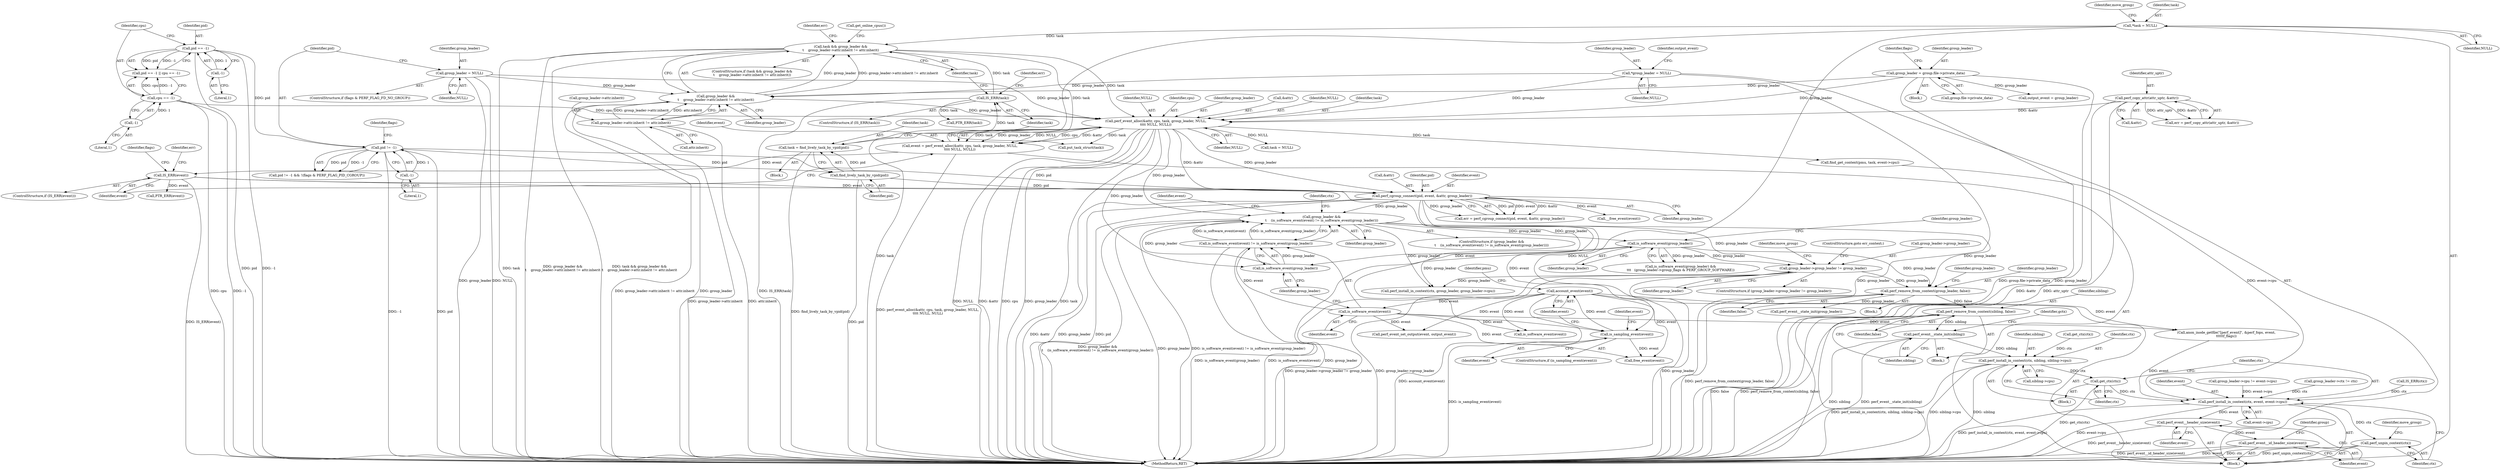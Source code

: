 digraph "0_linux_f63a8daa5812afef4f06c962351687e1ff9ccb2b@API" {
"1000558" [label="(Call,perf_remove_from_context(sibling, false))"];
"1000552" [label="(Call,perf_remove_from_context(group_leader, false))"];
"1000396" [label="(Call,group_leader &&\n\t    (is_software_event(event) != is_software_event(group_leader)))"];
"1000401" [label="(Call,is_software_event(group_leader))"];
"1000333" [label="(Call,perf_event_alloc(&attr, cpu, task, group_leader, NULL,\n\t\t\t\t NULL, NULL))"];
"1000174" [label="(Call,perf_copy_attr(attr_uptr, &attr))"];
"1000226" [label="(Call,cpu == -1)"];
"1000228" [label="(Call,-1)"];
"1000311" [label="(Call,task && group_leader &&\n\t    group_leader->attr.inherit != attr.inherit)"];
"1000302" [label="(Call,IS_ERR(task))"];
"1000297" [label="(Call,task = find_lively_task_by_vpid(pid))"];
"1000299" [label="(Call,find_lively_task_by_vpid(pid))"];
"1000288" [label="(Call,pid != -1)"];
"1000222" [label="(Call,pid == -1)"];
"1000224" [label="(Call,-1)"];
"1000290" [label="(Call,-1)"];
"1000151" [label="(Call,*task = NULL)"];
"1000313" [label="(Call,group_leader &&\n\t    group_leader->attr.inherit != attr.inherit)"];
"1000283" [label="(Call,group_leader = NULL)"];
"1000131" [label="(Call,*group_leader = NULL)"];
"1000265" [label="(Call,group_leader = group.file->private_data)"];
"1000315" [label="(Call,group_leader->attr.inherit != attr.inherit)"];
"1000358" [label="(Call,perf_cgroup_connect(pid, event, &attr, group_leader))"];
"1000343" [label="(Call,IS_ERR(event))"];
"1000331" [label="(Call,event = perf_event_alloc(&attr, cpu, task, group_leader, NULL,\n\t\t\t\t NULL, NULL))"];
"1000398" [label="(Call,is_software_event(event) != is_software_event(group_leader))"];
"1000399" [label="(Call,is_software_event(event))"];
"1000388" [label="(Call,account_event(event))"];
"1000371" [label="(Call,is_sampling_event(event))"];
"1000460" [label="(Call,group_leader->group_leader != group_leader)"];
"1000416" [label="(Call,is_software_event(group_leader))"];
"1000561" [label="(Call,perf_event__state_init(sibling))"];
"1000589" [label="(Call,perf_install_in_context(ctx, sibling, sibling->cpu))"];
"1000595" [label="(Call,get_ctx(ctx))"];
"1000597" [label="(Call,perf_install_in_context(ctx, event, event->cpu))"];
"1000603" [label="(Call,perf_unpin_context(ctx))"];
"1000645" [label="(Call,perf_event__header_size(event))"];
"1000647" [label="(Call,perf_event__id_header_size(event))"];
"1000174" [label="(Call,perf_copy_attr(attr_uptr, &attr))"];
"1000172" [label="(Call,err = perf_copy_attr(attr_uptr, &attr))"];
"1000265" [label="(Call,group_leader = group.file->private_data)"];
"1000645" [label="(Call,perf_event__header_size(event))"];
"1000339" [label="(Identifier,NULL)"];
"1000175" [label="(Identifier,attr_uptr)"];
"1000255" [label="(Block,)"];
"1000347" [label="(Identifier,err)"];
"1000307" [label="(Call,PTR_ERR(task))"];
"1000290" [label="(Call,-1)"];
"1000560" [label="(Identifier,false)"];
"1000361" [label="(Call,&attr)"];
"1000595" [label="(Call,get_ctx(ctx))"];
"1000406" [label="(Identifier,event)"];
"1000436" [label="(Call,IS_ERR(ctx))"];
"1000326" [label="(Identifier,err)"];
"1000603" [label="(Call,perf_unpin_context(ctx))"];
"1000415" [label="(Call,is_software_event(group_leader) &&\n\t\t\t   (group_leader->group_flags & PERF_GROUP_SOFTWARE))"];
"1000353" [label="(Identifier,flags)"];
"1000151" [label="(Call,*task = NULL)"];
"1000287" [label="(Call,pid != -1 && !(flags & PERF_FLAG_PID_CGROUP))"];
"1000556" [label="(Identifier,group_leader)"];
"1000596" [label="(Identifier,ctx)"];
"1000371" [label="(Call,is_sampling_event(event))"];
"1000224" [label="(Call,-1)"];
"1000176" [label="(Call,&attr)"];
"1000306" [label="(Identifier,err)"];
"1000359" [label="(Identifier,pid)"];
"1000343" [label="(Call,IS_ERR(event))"];
"1000267" [label="(Call,group.file->private_data)"];
"1000367" [label="(Call,__free_event(event))"];
"1000341" [label="(Identifier,NULL)"];
"1000391" [label="(Identifier,pmu)"];
"1000274" [label="(Identifier,flags)"];
"1000296" [label="(Block,)"];
"1000467" [label="(Identifier,move_group)"];
"1000336" [label="(Identifier,cpu)"];
"1000360" [label="(Identifier,event)"];
"1000158" [label="(Identifier,move_group)"];
"1000313" [label="(Call,group_leader &&\n\t    group_leader->attr.inherit != attr.inherit)"];
"1000465" [label="(ControlStructure,goto err_context;)"];
"1000561" [label="(Call,perf_event__state_init(sibling))"];
"1000397" [label="(Identifier,group_leader)"];
"1000464" [label="(Identifier,group_leader)"];
"1000416" [label="(Call,is_software_event(group_leader))"];
"1000400" [label="(Identifier,event)"];
"1000512" [label="(Call,perf_event_set_output(event, output_event))"];
"1000562" [label="(Identifier,sibling)"];
"1000388" [label="(Call,account_event(event))"];
"1000279" [label="(ControlStructure,if (flags & PERF_FLAG_FD_NO_GROUP))"];
"1000285" [label="(Identifier,NULL)"];
"1000312" [label="(Identifier,task)"];
"1000598" [label="(Identifier,ctx)"];
"1000363" [label="(Identifier,group_leader)"];
"1000597" [label="(Call,perf_install_in_context(ctx, event, event->cpu))"];
"1000557" [label="(Block,)"];
"1000520" [label="(Call,anon_inode_getfile(\"[perf_event]\", &perf_fops, event,\n\t\t\t\t\tf_flags))"];
"1000650" [label="(Identifier,group)"];
"1000223" [label="(Identifier,pid)"];
"1000646" [label="(Identifier,event)"];
"1000396" [label="(Call,group_leader &&\n\t    (is_software_event(event) != is_software_event(group_leader)))"];
"1000552" [label="(Call,perf_remove_from_context(group_leader, false))"];
"1000229" [label="(Literal,1)"];
"1000460" [label="(Call,group_leader->group_leader != group_leader)"];
"1000303" [label="(Identifier,task)"];
"1000588" [label="(Block,)"];
"1000276" [label="(Call,output_event = group_leader)"];
"1000344" [label="(Identifier,event)"];
"1000402" [label="(Identifier,group_leader)"];
"1000589" [label="(Call,perf_install_in_context(ctx, sibling, sibling->cpu))"];
"1000599" [label="(Identifier,event)"];
"1000559" [label="(Identifier,sibling)"];
"1000555" [label="(Call,perf_event__state_init(group_leader))"];
"1000302" [label="(Call,IS_ERR(task))"];
"1000315" [label="(Call,group_leader->attr.inherit != attr.inherit)"];
"1000221" [label="(Call,pid == -1 || cpu == -1)"];
"1000600" [label="(Call,event->cpu)"];
"1000338" [label="(Identifier,group_leader)"];
"1000604" [label="(Identifier,ctx)"];
"1000289" [label="(Identifier,pid)"];
"1000553" [label="(Identifier,group_leader)"];
"1000591" [label="(Identifier,sibling)"];
"1000332" [label="(Identifier,event)"];
"1000449" [label="(Call,task = NULL)"];
"1000537" [label="(Block,)"];
"1000222" [label="(Call,pid == -1)"];
"1000669" [label="(Call,put_task_struct(task))"];
"1000564" [label="(Identifier,gctx)"];
"1000606" [label="(Identifier,move_group)"];
"1000429" [label="(Call,find_get_context(pmu, task, event->cpu))"];
"1000378" [label="(Identifier,event)"];
"1000316" [label="(Call,group_leader->attr.inherit)"];
"1000428" [label="(Identifier,ctx)"];
"1000405" [label="(Call,is_software_event(event))"];
"1000580" [label="(Call,perf_install_in_context(ctx, group_leader, group_leader->cpu))"];
"1000133" [label="(Identifier,NULL)"];
"1000288" [label="(Call,pid != -1)"];
"1000299" [label="(Call,find_lively_task_by_vpid(pid))"];
"1000331" [label="(Call,event = perf_event_alloc(&attr, cpu, task, group_leader, NULL,\n\t\t\t\t NULL, NULL))"];
"1000330" [label="(Call,get_online_cpus())"];
"1000297" [label="(Call,task = find_lively_task_by_vpid(pid))"];
"1000294" [label="(Identifier,flags)"];
"1000132" [label="(Identifier,group_leader)"];
"1000131" [label="(Call,*group_leader = NULL)"];
"1000586" [label="(Call,get_ctx(ctx))"];
"1000481" [label="(Call,group_leader->cpu != event->cpu)"];
"1000225" [label="(Literal,1)"];
"1000492" [label="(Call,group_leader->ctx != ctx)"];
"1000298" [label="(Identifier,task)"];
"1000592" [label="(Call,sibling->cpu)"];
"1000334" [label="(Call,&attr)"];
"1000558" [label="(Call,perf_remove_from_context(sibling, false))"];
"1000311" [label="(Call,task && group_leader &&\n\t    group_leader->attr.inherit != attr.inherit)"];
"1000662" [label="(Call,free_event(event))"];
"1000227" [label="(Identifier,cpu)"];
"1000291" [label="(Literal,1)"];
"1000679" [label="(MethodReturn,RET)"];
"1000401" [label="(Call,is_software_event(group_leader))"];
"1000554" [label="(Identifier,false)"];
"1000333" [label="(Call,perf_event_alloc(&attr, cpu, task, group_leader, NULL,\n\t\t\t\t NULL, NULL))"];
"1000398" [label="(Call,is_software_event(event) != is_software_event(group_leader))"];
"1000372" [label="(Identifier,event)"];
"1000342" [label="(ControlStructure,if (IS_ERR(event)))"];
"1000417" [label="(Identifier,group_leader)"];
"1000590" [label="(Identifier,ctx)"];
"1000370" [label="(ControlStructure,if (is_sampling_event(event)))"];
"1000226" [label="(Call,cpu == -1)"];
"1000348" [label="(Call,PTR_ERR(event))"];
"1000340" [label="(Identifier,NULL)"];
"1000314" [label="(Identifier,group_leader)"];
"1000310" [label="(ControlStructure,if (task && group_leader &&\n\t    group_leader->attr.inherit != attr.inherit))"];
"1000283" [label="(Call,group_leader = NULL)"];
"1000459" [label="(ControlStructure,if (group_leader->group_leader != group_leader))"];
"1000284" [label="(Identifier,group_leader)"];
"1000301" [label="(ControlStructure,if (IS_ERR(task)))"];
"1000399" [label="(Call,is_software_event(event))"];
"1000337" [label="(Identifier,task)"];
"1000152" [label="(Identifier,task)"];
"1000420" [label="(Identifier,group_leader)"];
"1000153" [label="(Identifier,NULL)"];
"1000647" [label="(Call,perf_event__id_header_size(event))"];
"1000358" [label="(Call,perf_cgroup_connect(pid, event, &attr, group_leader))"];
"1000136" [label="(Identifier,output_event)"];
"1000300" [label="(Identifier,pid)"];
"1000129" [label="(Block,)"];
"1000648" [label="(Identifier,event)"];
"1000321" [label="(Call,attr.inherit)"];
"1000389" [label="(Identifier,event)"];
"1000461" [label="(Call,group_leader->group_leader)"];
"1000356" [label="(Call,err = perf_cgroup_connect(pid, event, &attr, group_leader))"];
"1000395" [label="(ControlStructure,if (group_leader &&\n\t    (is_software_event(event) != is_software_event(group_leader))))"];
"1000228" [label="(Call,-1)"];
"1000266" [label="(Identifier,group_leader)"];
"1000558" -> "1000557"  [label="AST: "];
"1000558" -> "1000560"  [label="CFG: "];
"1000559" -> "1000558"  [label="AST: "];
"1000560" -> "1000558"  [label="AST: "];
"1000562" -> "1000558"  [label="CFG: "];
"1000558" -> "1000679"  [label="DDG: false"];
"1000558" -> "1000679"  [label="DDG: perf_remove_from_context(sibling, false)"];
"1000552" -> "1000558"  [label="DDG: false"];
"1000558" -> "1000561"  [label="DDG: sibling"];
"1000552" -> "1000537"  [label="AST: "];
"1000552" -> "1000554"  [label="CFG: "];
"1000553" -> "1000552"  [label="AST: "];
"1000554" -> "1000552"  [label="AST: "];
"1000556" -> "1000552"  [label="CFG: "];
"1000552" -> "1000679"  [label="DDG: perf_remove_from_context(group_leader, false)"];
"1000396" -> "1000552"  [label="DDG: group_leader"];
"1000460" -> "1000552"  [label="DDG: group_leader"];
"1000416" -> "1000552"  [label="DDG: group_leader"];
"1000552" -> "1000555"  [label="DDG: group_leader"];
"1000396" -> "1000395"  [label="AST: "];
"1000396" -> "1000397"  [label="CFG: "];
"1000396" -> "1000398"  [label="CFG: "];
"1000397" -> "1000396"  [label="AST: "];
"1000398" -> "1000396"  [label="AST: "];
"1000406" -> "1000396"  [label="CFG: "];
"1000428" -> "1000396"  [label="CFG: "];
"1000396" -> "1000679"  [label="DDG: group_leader &&\n\t    (is_software_event(event) != is_software_event(group_leader))"];
"1000396" -> "1000679"  [label="DDG: group_leader"];
"1000396" -> "1000679"  [label="DDG: is_software_event(event) != is_software_event(group_leader)"];
"1000401" -> "1000396"  [label="DDG: group_leader"];
"1000333" -> "1000396"  [label="DDG: group_leader"];
"1000358" -> "1000396"  [label="DDG: group_leader"];
"1000398" -> "1000396"  [label="DDG: is_software_event(event)"];
"1000398" -> "1000396"  [label="DDG: is_software_event(group_leader)"];
"1000396" -> "1000416"  [label="DDG: group_leader"];
"1000396" -> "1000460"  [label="DDG: group_leader"];
"1000396" -> "1000580"  [label="DDG: group_leader"];
"1000401" -> "1000398"  [label="AST: "];
"1000401" -> "1000402"  [label="CFG: "];
"1000402" -> "1000401"  [label="AST: "];
"1000398" -> "1000401"  [label="CFG: "];
"1000401" -> "1000398"  [label="DDG: group_leader"];
"1000333" -> "1000401"  [label="DDG: group_leader"];
"1000358" -> "1000401"  [label="DDG: group_leader"];
"1000333" -> "1000331"  [label="AST: "];
"1000333" -> "1000341"  [label="CFG: "];
"1000334" -> "1000333"  [label="AST: "];
"1000336" -> "1000333"  [label="AST: "];
"1000337" -> "1000333"  [label="AST: "];
"1000338" -> "1000333"  [label="AST: "];
"1000339" -> "1000333"  [label="AST: "];
"1000340" -> "1000333"  [label="AST: "];
"1000341" -> "1000333"  [label="AST: "];
"1000331" -> "1000333"  [label="CFG: "];
"1000333" -> "1000679"  [label="DDG: NULL"];
"1000333" -> "1000679"  [label="DDG: &attr"];
"1000333" -> "1000679"  [label="DDG: cpu"];
"1000333" -> "1000679"  [label="DDG: group_leader"];
"1000333" -> "1000679"  [label="DDG: task"];
"1000333" -> "1000331"  [label="DDG: task"];
"1000333" -> "1000331"  [label="DDG: group_leader"];
"1000333" -> "1000331"  [label="DDG: NULL"];
"1000333" -> "1000331"  [label="DDG: cpu"];
"1000333" -> "1000331"  [label="DDG: &attr"];
"1000174" -> "1000333"  [label="DDG: &attr"];
"1000226" -> "1000333"  [label="DDG: cpu"];
"1000311" -> "1000333"  [label="DDG: task"];
"1000283" -> "1000333"  [label="DDG: group_leader"];
"1000131" -> "1000333"  [label="DDG: group_leader"];
"1000265" -> "1000333"  [label="DDG: group_leader"];
"1000313" -> "1000333"  [label="DDG: group_leader"];
"1000333" -> "1000358"  [label="DDG: &attr"];
"1000333" -> "1000358"  [label="DDG: group_leader"];
"1000333" -> "1000429"  [label="DDG: task"];
"1000333" -> "1000449"  [label="DDG: NULL"];
"1000333" -> "1000669"  [label="DDG: task"];
"1000174" -> "1000172"  [label="AST: "];
"1000174" -> "1000176"  [label="CFG: "];
"1000175" -> "1000174"  [label="AST: "];
"1000176" -> "1000174"  [label="AST: "];
"1000172" -> "1000174"  [label="CFG: "];
"1000174" -> "1000679"  [label="DDG: &attr"];
"1000174" -> "1000679"  [label="DDG: attr_uptr"];
"1000174" -> "1000172"  [label="DDG: attr_uptr"];
"1000174" -> "1000172"  [label="DDG: &attr"];
"1000226" -> "1000221"  [label="AST: "];
"1000226" -> "1000228"  [label="CFG: "];
"1000227" -> "1000226"  [label="AST: "];
"1000228" -> "1000226"  [label="AST: "];
"1000221" -> "1000226"  [label="CFG: "];
"1000226" -> "1000679"  [label="DDG: cpu"];
"1000226" -> "1000679"  [label="DDG: -1"];
"1000226" -> "1000221"  [label="DDG: cpu"];
"1000226" -> "1000221"  [label="DDG: -1"];
"1000228" -> "1000226"  [label="DDG: 1"];
"1000228" -> "1000229"  [label="CFG: "];
"1000229" -> "1000228"  [label="AST: "];
"1000311" -> "1000310"  [label="AST: "];
"1000311" -> "1000312"  [label="CFG: "];
"1000311" -> "1000313"  [label="CFG: "];
"1000312" -> "1000311"  [label="AST: "];
"1000313" -> "1000311"  [label="AST: "];
"1000326" -> "1000311"  [label="CFG: "];
"1000330" -> "1000311"  [label="CFG: "];
"1000311" -> "1000679"  [label="DDG: task"];
"1000311" -> "1000679"  [label="DDG: group_leader &&\n\t    group_leader->attr.inherit != attr.inherit"];
"1000311" -> "1000679"  [label="DDG: task && group_leader &&\n\t    group_leader->attr.inherit != attr.inherit"];
"1000302" -> "1000311"  [label="DDG: task"];
"1000151" -> "1000311"  [label="DDG: task"];
"1000313" -> "1000311"  [label="DDG: group_leader"];
"1000313" -> "1000311"  [label="DDG: group_leader->attr.inherit != attr.inherit"];
"1000311" -> "1000669"  [label="DDG: task"];
"1000302" -> "1000301"  [label="AST: "];
"1000302" -> "1000303"  [label="CFG: "];
"1000303" -> "1000302"  [label="AST: "];
"1000306" -> "1000302"  [label="CFG: "];
"1000312" -> "1000302"  [label="CFG: "];
"1000302" -> "1000679"  [label="DDG: IS_ERR(task)"];
"1000297" -> "1000302"  [label="DDG: task"];
"1000302" -> "1000307"  [label="DDG: task"];
"1000297" -> "1000296"  [label="AST: "];
"1000297" -> "1000299"  [label="CFG: "];
"1000298" -> "1000297"  [label="AST: "];
"1000299" -> "1000297"  [label="AST: "];
"1000303" -> "1000297"  [label="CFG: "];
"1000297" -> "1000679"  [label="DDG: find_lively_task_by_vpid(pid)"];
"1000299" -> "1000297"  [label="DDG: pid"];
"1000299" -> "1000300"  [label="CFG: "];
"1000300" -> "1000299"  [label="AST: "];
"1000299" -> "1000679"  [label="DDG: pid"];
"1000288" -> "1000299"  [label="DDG: pid"];
"1000299" -> "1000358"  [label="DDG: pid"];
"1000288" -> "1000287"  [label="AST: "];
"1000288" -> "1000290"  [label="CFG: "];
"1000289" -> "1000288"  [label="AST: "];
"1000290" -> "1000288"  [label="AST: "];
"1000294" -> "1000288"  [label="CFG: "];
"1000287" -> "1000288"  [label="CFG: "];
"1000288" -> "1000679"  [label="DDG: -1"];
"1000288" -> "1000679"  [label="DDG: pid"];
"1000288" -> "1000287"  [label="DDG: pid"];
"1000288" -> "1000287"  [label="DDG: -1"];
"1000222" -> "1000288"  [label="DDG: pid"];
"1000290" -> "1000288"  [label="DDG: 1"];
"1000288" -> "1000358"  [label="DDG: pid"];
"1000222" -> "1000221"  [label="AST: "];
"1000222" -> "1000224"  [label="CFG: "];
"1000223" -> "1000222"  [label="AST: "];
"1000224" -> "1000222"  [label="AST: "];
"1000227" -> "1000222"  [label="CFG: "];
"1000221" -> "1000222"  [label="CFG: "];
"1000222" -> "1000679"  [label="DDG: pid"];
"1000222" -> "1000679"  [label="DDG: -1"];
"1000222" -> "1000221"  [label="DDG: pid"];
"1000222" -> "1000221"  [label="DDG: -1"];
"1000224" -> "1000222"  [label="DDG: 1"];
"1000224" -> "1000225"  [label="CFG: "];
"1000225" -> "1000224"  [label="AST: "];
"1000290" -> "1000291"  [label="CFG: "];
"1000291" -> "1000290"  [label="AST: "];
"1000151" -> "1000129"  [label="AST: "];
"1000151" -> "1000153"  [label="CFG: "];
"1000152" -> "1000151"  [label="AST: "];
"1000153" -> "1000151"  [label="AST: "];
"1000158" -> "1000151"  [label="CFG: "];
"1000151" -> "1000679"  [label="DDG: task"];
"1000151" -> "1000679"  [label="DDG: NULL"];
"1000313" -> "1000314"  [label="CFG: "];
"1000313" -> "1000315"  [label="CFG: "];
"1000314" -> "1000313"  [label="AST: "];
"1000315" -> "1000313"  [label="AST: "];
"1000313" -> "1000679"  [label="DDG: group_leader->attr.inherit != attr.inherit"];
"1000313" -> "1000679"  [label="DDG: group_leader"];
"1000283" -> "1000313"  [label="DDG: group_leader"];
"1000131" -> "1000313"  [label="DDG: group_leader"];
"1000265" -> "1000313"  [label="DDG: group_leader"];
"1000315" -> "1000313"  [label="DDG: group_leader->attr.inherit"];
"1000315" -> "1000313"  [label="DDG: attr.inherit"];
"1000283" -> "1000279"  [label="AST: "];
"1000283" -> "1000285"  [label="CFG: "];
"1000284" -> "1000283"  [label="AST: "];
"1000285" -> "1000283"  [label="AST: "];
"1000289" -> "1000283"  [label="CFG: "];
"1000283" -> "1000679"  [label="DDG: NULL"];
"1000283" -> "1000679"  [label="DDG: group_leader"];
"1000131" -> "1000129"  [label="AST: "];
"1000131" -> "1000133"  [label="CFG: "];
"1000132" -> "1000131"  [label="AST: "];
"1000133" -> "1000131"  [label="AST: "];
"1000136" -> "1000131"  [label="CFG: "];
"1000131" -> "1000679"  [label="DDG: group_leader"];
"1000265" -> "1000255"  [label="AST: "];
"1000265" -> "1000267"  [label="CFG: "];
"1000266" -> "1000265"  [label="AST: "];
"1000267" -> "1000265"  [label="AST: "];
"1000274" -> "1000265"  [label="CFG: "];
"1000265" -> "1000679"  [label="DDG: group.file->private_data"];
"1000265" -> "1000679"  [label="DDG: group_leader"];
"1000265" -> "1000276"  [label="DDG: group_leader"];
"1000315" -> "1000321"  [label="CFG: "];
"1000316" -> "1000315"  [label="AST: "];
"1000321" -> "1000315"  [label="AST: "];
"1000315" -> "1000679"  [label="DDG: group_leader->attr.inherit"];
"1000315" -> "1000679"  [label="DDG: attr.inherit"];
"1000358" -> "1000356"  [label="AST: "];
"1000358" -> "1000363"  [label="CFG: "];
"1000359" -> "1000358"  [label="AST: "];
"1000360" -> "1000358"  [label="AST: "];
"1000361" -> "1000358"  [label="AST: "];
"1000363" -> "1000358"  [label="AST: "];
"1000356" -> "1000358"  [label="CFG: "];
"1000358" -> "1000679"  [label="DDG: &attr"];
"1000358" -> "1000679"  [label="DDG: group_leader"];
"1000358" -> "1000679"  [label="DDG: pid"];
"1000358" -> "1000356"  [label="DDG: pid"];
"1000358" -> "1000356"  [label="DDG: event"];
"1000358" -> "1000356"  [label="DDG: &attr"];
"1000358" -> "1000356"  [label="DDG: group_leader"];
"1000343" -> "1000358"  [label="DDG: event"];
"1000358" -> "1000367"  [label="DDG: event"];
"1000358" -> "1000371"  [label="DDG: event"];
"1000343" -> "1000342"  [label="AST: "];
"1000343" -> "1000344"  [label="CFG: "];
"1000344" -> "1000343"  [label="AST: "];
"1000347" -> "1000343"  [label="CFG: "];
"1000353" -> "1000343"  [label="CFG: "];
"1000343" -> "1000679"  [label="DDG: IS_ERR(event)"];
"1000331" -> "1000343"  [label="DDG: event"];
"1000343" -> "1000348"  [label="DDG: event"];
"1000343" -> "1000371"  [label="DDG: event"];
"1000331" -> "1000129"  [label="AST: "];
"1000332" -> "1000331"  [label="AST: "];
"1000344" -> "1000331"  [label="CFG: "];
"1000331" -> "1000679"  [label="DDG: perf_event_alloc(&attr, cpu, task, group_leader, NULL,\n\t\t\t\t NULL, NULL)"];
"1000399" -> "1000398"  [label="AST: "];
"1000398" -> "1000679"  [label="DDG: is_software_event(group_leader)"];
"1000398" -> "1000679"  [label="DDG: is_software_event(event)"];
"1000399" -> "1000398"  [label="DDG: event"];
"1000399" -> "1000400"  [label="CFG: "];
"1000400" -> "1000399"  [label="AST: "];
"1000402" -> "1000399"  [label="CFG: "];
"1000388" -> "1000399"  [label="DDG: event"];
"1000399" -> "1000405"  [label="DDG: event"];
"1000399" -> "1000512"  [label="DDG: event"];
"1000399" -> "1000520"  [label="DDG: event"];
"1000399" -> "1000662"  [label="DDG: event"];
"1000388" -> "1000129"  [label="AST: "];
"1000388" -> "1000389"  [label="CFG: "];
"1000389" -> "1000388"  [label="AST: "];
"1000391" -> "1000388"  [label="CFG: "];
"1000388" -> "1000679"  [label="DDG: account_event(event)"];
"1000371" -> "1000388"  [label="DDG: event"];
"1000388" -> "1000405"  [label="DDG: event"];
"1000388" -> "1000512"  [label="DDG: event"];
"1000388" -> "1000520"  [label="DDG: event"];
"1000388" -> "1000662"  [label="DDG: event"];
"1000371" -> "1000370"  [label="AST: "];
"1000371" -> "1000372"  [label="CFG: "];
"1000372" -> "1000371"  [label="AST: "];
"1000378" -> "1000371"  [label="CFG: "];
"1000389" -> "1000371"  [label="CFG: "];
"1000371" -> "1000679"  [label="DDG: is_sampling_event(event)"];
"1000371" -> "1000662"  [label="DDG: event"];
"1000460" -> "1000459"  [label="AST: "];
"1000460" -> "1000464"  [label="CFG: "];
"1000461" -> "1000460"  [label="AST: "];
"1000464" -> "1000460"  [label="AST: "];
"1000465" -> "1000460"  [label="CFG: "];
"1000467" -> "1000460"  [label="CFG: "];
"1000460" -> "1000679"  [label="DDG: group_leader->group_leader != group_leader"];
"1000460" -> "1000679"  [label="DDG: group_leader->group_leader"];
"1000460" -> "1000679"  [label="DDG: group_leader"];
"1000416" -> "1000460"  [label="DDG: group_leader"];
"1000460" -> "1000580"  [label="DDG: group_leader"];
"1000416" -> "1000415"  [label="AST: "];
"1000416" -> "1000417"  [label="CFG: "];
"1000417" -> "1000416"  [label="AST: "];
"1000420" -> "1000416"  [label="CFG: "];
"1000415" -> "1000416"  [label="CFG: "];
"1000416" -> "1000679"  [label="DDG: group_leader"];
"1000416" -> "1000415"  [label="DDG: group_leader"];
"1000416" -> "1000580"  [label="DDG: group_leader"];
"1000561" -> "1000557"  [label="AST: "];
"1000561" -> "1000562"  [label="CFG: "];
"1000562" -> "1000561"  [label="AST: "];
"1000564" -> "1000561"  [label="CFG: "];
"1000561" -> "1000679"  [label="DDG: sibling"];
"1000561" -> "1000679"  [label="DDG: perf_event__state_init(sibling)"];
"1000561" -> "1000589"  [label="DDG: sibling"];
"1000589" -> "1000588"  [label="AST: "];
"1000589" -> "1000592"  [label="CFG: "];
"1000590" -> "1000589"  [label="AST: "];
"1000591" -> "1000589"  [label="AST: "];
"1000592" -> "1000589"  [label="AST: "];
"1000596" -> "1000589"  [label="CFG: "];
"1000589" -> "1000679"  [label="DDG: perf_install_in_context(ctx, sibling, sibling->cpu)"];
"1000589" -> "1000679"  [label="DDG: sibling->cpu"];
"1000589" -> "1000679"  [label="DDG: sibling"];
"1000586" -> "1000589"  [label="DDG: ctx"];
"1000589" -> "1000595"  [label="DDG: ctx"];
"1000595" -> "1000588"  [label="AST: "];
"1000595" -> "1000596"  [label="CFG: "];
"1000596" -> "1000595"  [label="AST: "];
"1000598" -> "1000595"  [label="CFG: "];
"1000595" -> "1000679"  [label="DDG: get_ctx(ctx)"];
"1000595" -> "1000597"  [label="DDG: ctx"];
"1000597" -> "1000129"  [label="AST: "];
"1000597" -> "1000600"  [label="CFG: "];
"1000598" -> "1000597"  [label="AST: "];
"1000599" -> "1000597"  [label="AST: "];
"1000600" -> "1000597"  [label="AST: "];
"1000604" -> "1000597"  [label="CFG: "];
"1000597" -> "1000679"  [label="DDG: perf_install_in_context(ctx, event, event->cpu)"];
"1000597" -> "1000679"  [label="DDG: event->cpu"];
"1000436" -> "1000597"  [label="DDG: ctx"];
"1000492" -> "1000597"  [label="DDG: ctx"];
"1000520" -> "1000597"  [label="DDG: event"];
"1000429" -> "1000597"  [label="DDG: event->cpu"];
"1000481" -> "1000597"  [label="DDG: event->cpu"];
"1000597" -> "1000603"  [label="DDG: ctx"];
"1000597" -> "1000645"  [label="DDG: event"];
"1000603" -> "1000129"  [label="AST: "];
"1000603" -> "1000604"  [label="CFG: "];
"1000604" -> "1000603"  [label="AST: "];
"1000606" -> "1000603"  [label="CFG: "];
"1000603" -> "1000679"  [label="DDG: ctx"];
"1000603" -> "1000679"  [label="DDG: perf_unpin_context(ctx)"];
"1000645" -> "1000129"  [label="AST: "];
"1000645" -> "1000646"  [label="CFG: "];
"1000646" -> "1000645"  [label="AST: "];
"1000648" -> "1000645"  [label="CFG: "];
"1000645" -> "1000679"  [label="DDG: perf_event__header_size(event)"];
"1000645" -> "1000647"  [label="DDG: event"];
"1000647" -> "1000129"  [label="AST: "];
"1000647" -> "1000648"  [label="CFG: "];
"1000648" -> "1000647"  [label="AST: "];
"1000650" -> "1000647"  [label="CFG: "];
"1000647" -> "1000679"  [label="DDG: perf_event__id_header_size(event)"];
"1000647" -> "1000679"  [label="DDG: event"];
}
